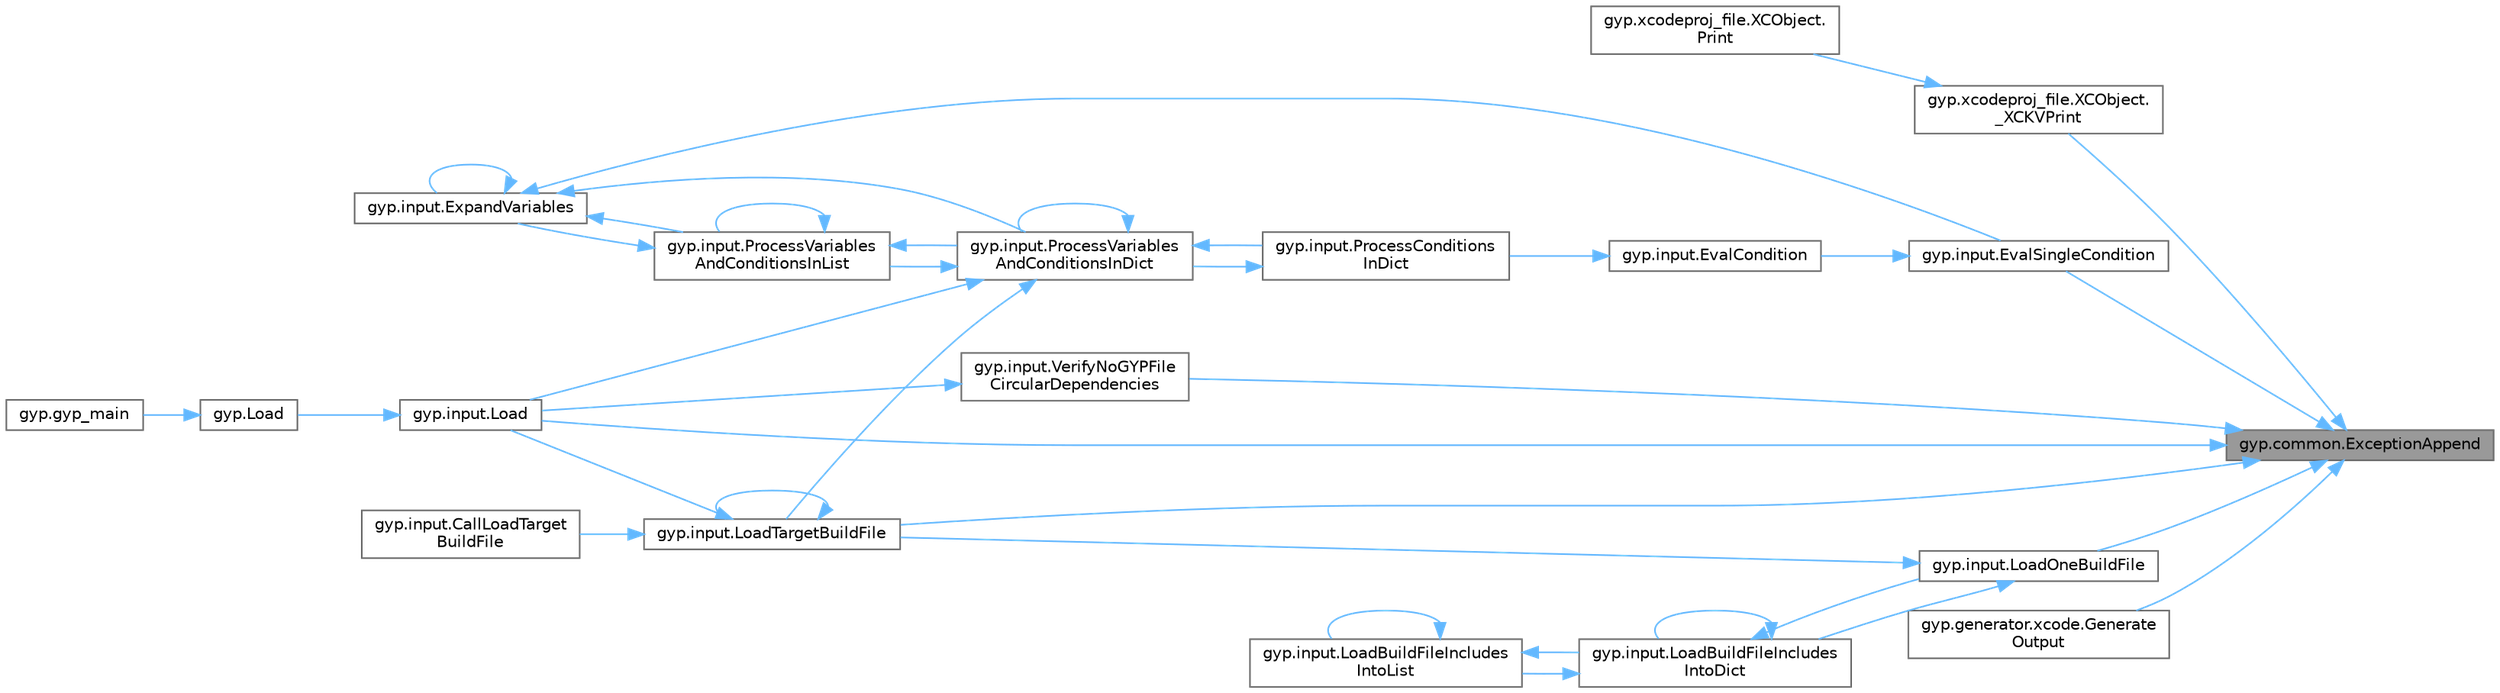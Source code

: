 digraph "gyp.common.ExceptionAppend"
{
 // LATEX_PDF_SIZE
  bgcolor="transparent";
  edge [fontname=Helvetica,fontsize=10,labelfontname=Helvetica,labelfontsize=10];
  node [fontname=Helvetica,fontsize=10,shape=box,height=0.2,width=0.4];
  rankdir="RL";
  Node1 [id="Node000001",label="gyp.common.ExceptionAppend",height=0.2,width=0.4,color="gray40", fillcolor="grey60", style="filled", fontcolor="black",tooltip=" "];
  Node1 -> Node2 [id="edge73_Node000001_Node000002",dir="back",color="steelblue1",style="solid",tooltip=" "];
  Node2 [id="Node000002",label="gyp.xcodeproj_file.XCObject.\l_XCKVPrint",height=0.2,width=0.4,color="grey40", fillcolor="white", style="filled",URL="$classgyp_1_1xcodeproj__file_1_1_x_c_object.html#ab2ac55388c4b9112e7dc9e6a0e046c4f",tooltip=" "];
  Node2 -> Node3 [id="edge74_Node000002_Node000003",dir="back",color="steelblue1",style="solid",tooltip=" "];
  Node3 [id="Node000003",label="gyp.xcodeproj_file.XCObject.\lPrint",height=0.2,width=0.4,color="grey40", fillcolor="white", style="filled",URL="$classgyp_1_1xcodeproj__file_1_1_x_c_object.html#a1520fbb5696116e68aec9adb7764d25b",tooltip=" "];
  Node1 -> Node4 [id="edge75_Node000001_Node000004",dir="back",color="steelblue1",style="solid",tooltip=" "];
  Node4 [id="Node000004",label="gyp.input.EvalSingleCondition",height=0.2,width=0.4,color="grey40", fillcolor="white", style="filled",URL="$namespacegyp_1_1input.html#a6e5ae1ee740658967284d9b066103301",tooltip=" "];
  Node4 -> Node5 [id="edge76_Node000004_Node000005",dir="back",color="steelblue1",style="solid",tooltip=" "];
  Node5 [id="Node000005",label="gyp.input.EvalCondition",height=0.2,width=0.4,color="grey40", fillcolor="white", style="filled",URL="$namespacegyp_1_1input.html#a45cb1ad5ab2c335c25578dd840ea9b37",tooltip=" "];
  Node5 -> Node6 [id="edge77_Node000005_Node000006",dir="back",color="steelblue1",style="solid",tooltip=" "];
  Node6 [id="Node000006",label="gyp.input.ProcessConditions\lInDict",height=0.2,width=0.4,color="grey40", fillcolor="white", style="filled",URL="$namespacegyp_1_1input.html#ae8e415a4784b37bae55b0d6660d956ee",tooltip=" "];
  Node6 -> Node7 [id="edge78_Node000006_Node000007",dir="back",color="steelblue1",style="solid",tooltip=" "];
  Node7 [id="Node000007",label="gyp.input.ProcessVariables\lAndConditionsInDict",height=0.2,width=0.4,color="grey40", fillcolor="white", style="filled",URL="$namespacegyp_1_1input.html#a320a7bb6191244f384cafe414b535bce",tooltip=" "];
  Node7 -> Node8 [id="edge79_Node000007_Node000008",dir="back",color="steelblue1",style="solid",tooltip=" "];
  Node8 [id="Node000008",label="gyp.input.Load",height=0.2,width=0.4,color="grey40", fillcolor="white", style="filled",URL="$namespacegyp_1_1input.html#ad90e79d4281c183f60968ae564a1a8b7",tooltip=" "];
  Node8 -> Node9 [id="edge80_Node000008_Node000009",dir="back",color="steelblue1",style="solid",tooltip=" "];
  Node9 [id="Node000009",label="gyp.Load",height=0.2,width=0.4,color="grey40", fillcolor="white", style="filled",URL="$namespacegyp.html#a0bc64fed18f77300277d691e72844798",tooltip=" "];
  Node9 -> Node10 [id="edge81_Node000009_Node000010",dir="back",color="steelblue1",style="solid",tooltip=" "];
  Node10 [id="Node000010",label="gyp.gyp_main",height=0.2,width=0.4,color="grey40", fillcolor="white", style="filled",URL="$namespacegyp.html#ad232b957228659b1c62ea8bb0e317901",tooltip=" "];
  Node7 -> Node11 [id="edge82_Node000007_Node000011",dir="back",color="steelblue1",style="solid",tooltip=" "];
  Node11 [id="Node000011",label="gyp.input.LoadTargetBuildFile",height=0.2,width=0.4,color="grey40", fillcolor="white", style="filled",URL="$namespacegyp_1_1input.html#a38b92f970d0c3fd3dc46270551165908",tooltip=" "];
  Node11 -> Node12 [id="edge83_Node000011_Node000012",dir="back",color="steelblue1",style="solid",tooltip=" "];
  Node12 [id="Node000012",label="gyp.input.CallLoadTarget\lBuildFile",height=0.2,width=0.4,color="grey40", fillcolor="white", style="filled",URL="$namespacegyp_1_1input.html#abda17efe6ce93f08fa61eb5d58b9ef22",tooltip=" "];
  Node11 -> Node8 [id="edge84_Node000011_Node000008",dir="back",color="steelblue1",style="solid",tooltip=" "];
  Node11 -> Node11 [id="edge85_Node000011_Node000011",dir="back",color="steelblue1",style="solid",tooltip=" "];
  Node7 -> Node6 [id="edge86_Node000007_Node000006",dir="back",color="steelblue1",style="solid",tooltip=" "];
  Node7 -> Node7 [id="edge87_Node000007_Node000007",dir="back",color="steelblue1",style="solid",tooltip=" "];
  Node7 -> Node13 [id="edge88_Node000007_Node000013",dir="back",color="steelblue1",style="solid",tooltip=" "];
  Node13 [id="Node000013",label="gyp.input.ProcessVariables\lAndConditionsInList",height=0.2,width=0.4,color="grey40", fillcolor="white", style="filled",URL="$namespacegyp_1_1input.html#a87eefb82a85e2ad2143a865f42458f50",tooltip=" "];
  Node13 -> Node14 [id="edge89_Node000013_Node000014",dir="back",color="steelblue1",style="solid",tooltip=" "];
  Node14 [id="Node000014",label="gyp.input.ExpandVariables",height=0.2,width=0.4,color="grey40", fillcolor="white", style="filled",URL="$namespacegyp_1_1input.html#a5a76133b36dc35144a6a0aa73c3eb6b1",tooltip=" "];
  Node14 -> Node4 [id="edge90_Node000014_Node000004",dir="back",color="steelblue1",style="solid",tooltip=" "];
  Node14 -> Node14 [id="edge91_Node000014_Node000014",dir="back",color="steelblue1",style="solid",tooltip=" "];
  Node14 -> Node7 [id="edge92_Node000014_Node000007",dir="back",color="steelblue1",style="solid",tooltip=" "];
  Node14 -> Node13 [id="edge93_Node000014_Node000013",dir="back",color="steelblue1",style="solid",tooltip=" "];
  Node13 -> Node7 [id="edge94_Node000013_Node000007",dir="back",color="steelblue1",style="solid",tooltip=" "];
  Node13 -> Node13 [id="edge95_Node000013_Node000013",dir="back",color="steelblue1",style="solid",tooltip=" "];
  Node1 -> Node15 [id="edge96_Node000001_Node000015",dir="back",color="steelblue1",style="solid",tooltip=" "];
  Node15 [id="Node000015",label="gyp.generator.xcode.Generate\lOutput",height=0.2,width=0.4,color="grey40", fillcolor="white", style="filled",URL="$namespacegyp_1_1generator_1_1xcode.html#aa29f4c36f8b25d5af931e3bd81b1c3ff",tooltip=" "];
  Node1 -> Node8 [id="edge97_Node000001_Node000008",dir="back",color="steelblue1",style="solid",tooltip=" "];
  Node1 -> Node16 [id="edge98_Node000001_Node000016",dir="back",color="steelblue1",style="solid",tooltip=" "];
  Node16 [id="Node000016",label="gyp.input.LoadOneBuildFile",height=0.2,width=0.4,color="grey40", fillcolor="white", style="filled",URL="$namespacegyp_1_1input.html#ab16a9d5aeacfaccf537a0080d9979049",tooltip=" "];
  Node16 -> Node17 [id="edge99_Node000016_Node000017",dir="back",color="steelblue1",style="solid",tooltip=" "];
  Node17 [id="Node000017",label="gyp.input.LoadBuildFileIncludes\lIntoDict",height=0.2,width=0.4,color="grey40", fillcolor="white", style="filled",URL="$namespacegyp_1_1input.html#a260d7e3f235e4e2f4210377801262720",tooltip=" "];
  Node17 -> Node17 [id="edge100_Node000017_Node000017",dir="back",color="steelblue1",style="solid",tooltip=" "];
  Node17 -> Node18 [id="edge101_Node000017_Node000018",dir="back",color="steelblue1",style="solid",tooltip=" "];
  Node18 [id="Node000018",label="gyp.input.LoadBuildFileIncludes\lIntoList",height=0.2,width=0.4,color="grey40", fillcolor="white", style="filled",URL="$namespacegyp_1_1input.html#af8467702a0fb29367c7f595684290b7a",tooltip=" "];
  Node18 -> Node17 [id="edge102_Node000018_Node000017",dir="back",color="steelblue1",style="solid",tooltip=" "];
  Node18 -> Node18 [id="edge103_Node000018_Node000018",dir="back",color="steelblue1",style="solid",tooltip=" "];
  Node17 -> Node16 [id="edge104_Node000017_Node000016",dir="back",color="steelblue1",style="solid",tooltip=" "];
  Node16 -> Node11 [id="edge105_Node000016_Node000011",dir="back",color="steelblue1",style="solid",tooltip=" "];
  Node1 -> Node11 [id="edge106_Node000001_Node000011",dir="back",color="steelblue1",style="solid",tooltip=" "];
  Node1 -> Node19 [id="edge107_Node000001_Node000019",dir="back",color="steelblue1",style="solid",tooltip=" "];
  Node19 [id="Node000019",label="gyp.input.VerifyNoGYPFile\lCircularDependencies",height=0.2,width=0.4,color="grey40", fillcolor="white", style="filled",URL="$namespacegyp_1_1input.html#a235ca84070b9c13a9769d563e9a71e62",tooltip=" "];
  Node19 -> Node8 [id="edge108_Node000019_Node000008",dir="back",color="steelblue1",style="solid",tooltip=" "];
}
